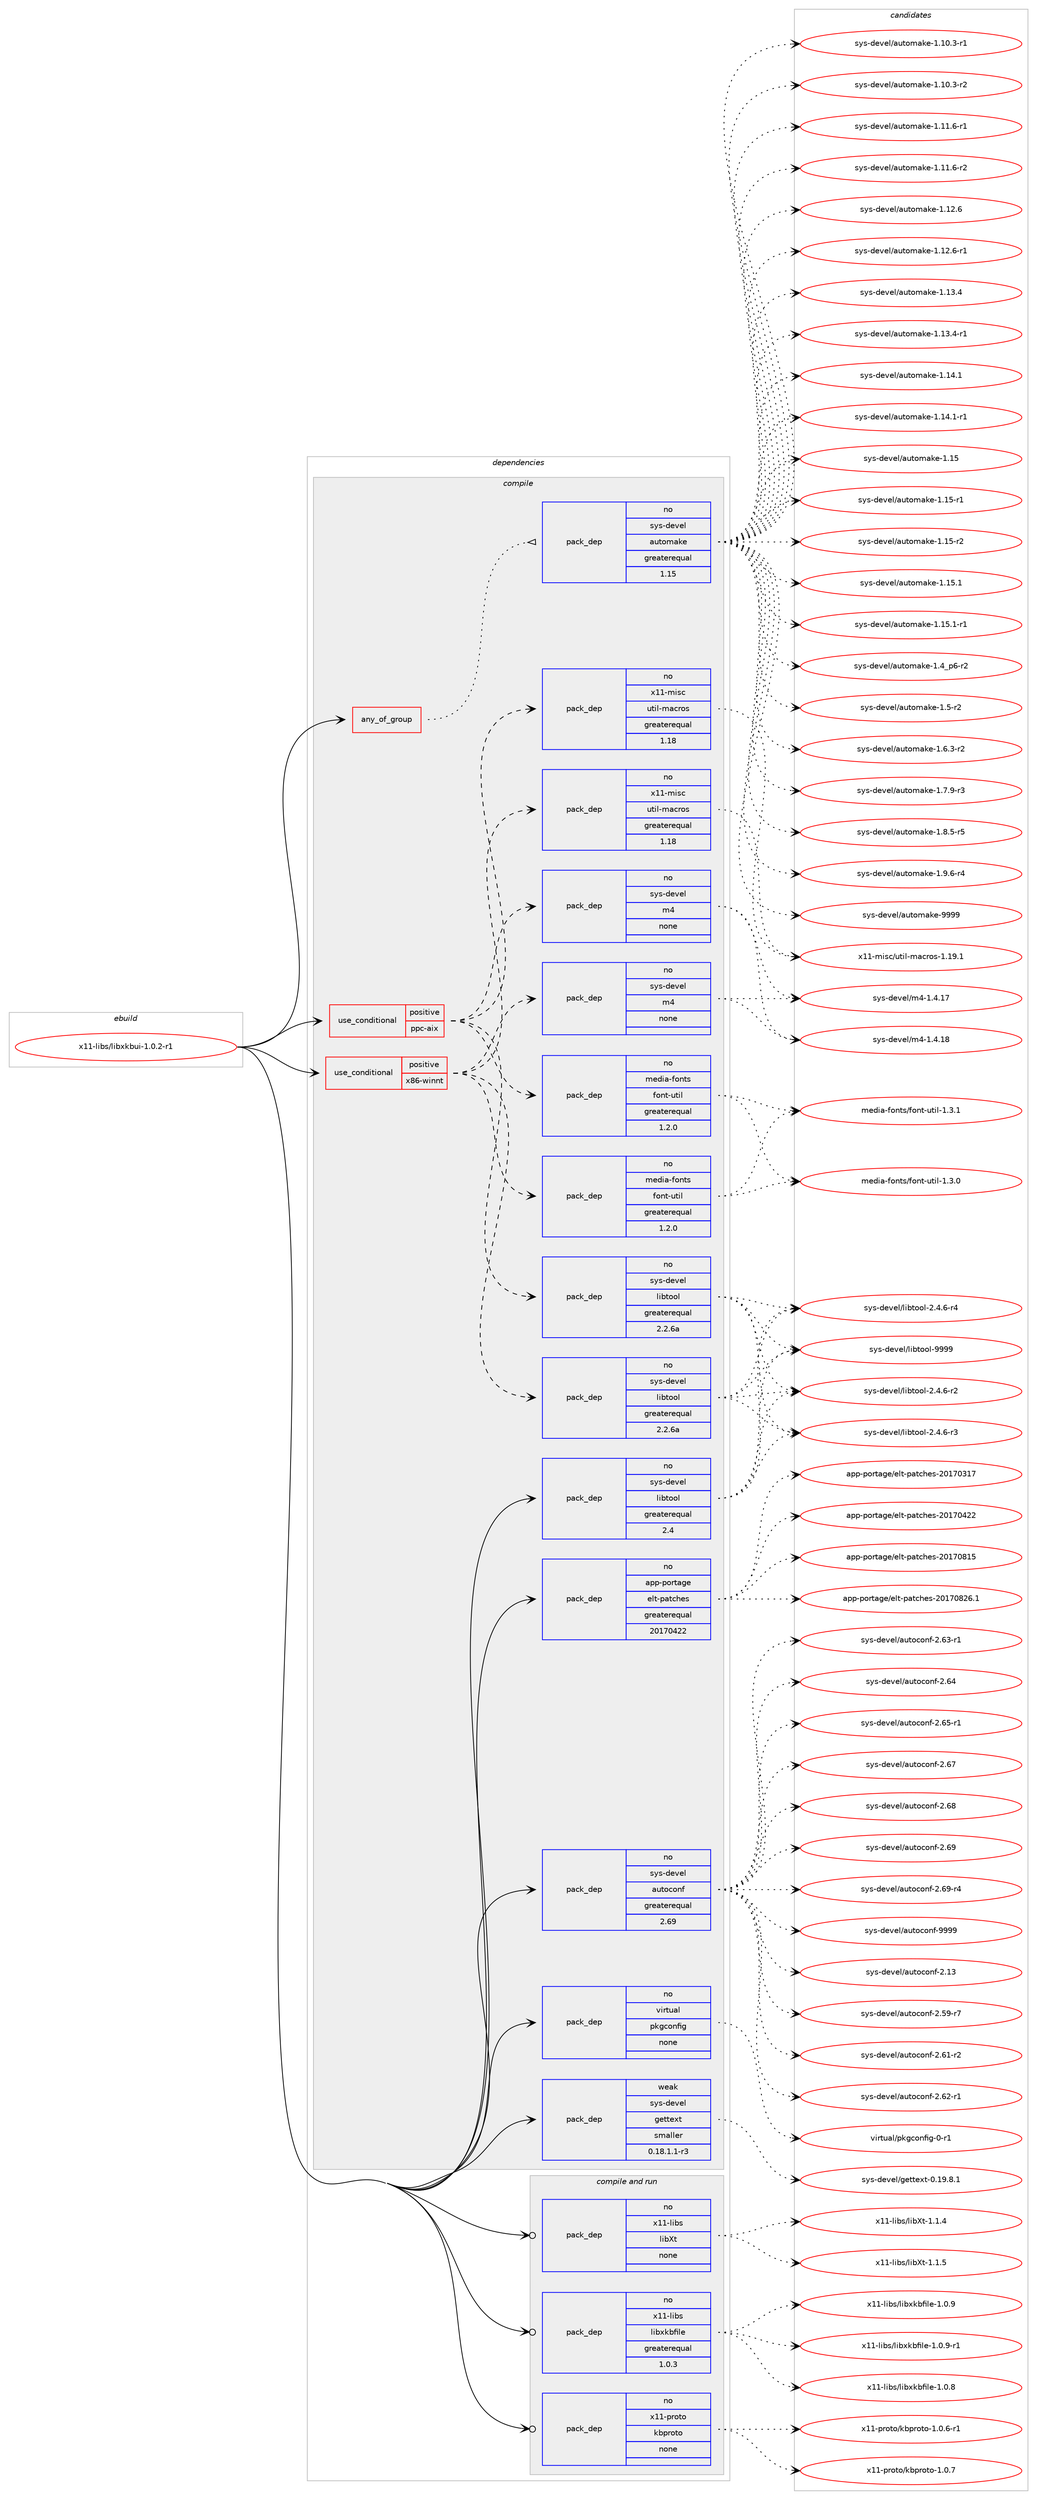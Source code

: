 digraph prolog {

# *************
# Graph options
# *************

newrank=true;
concentrate=true;
compound=true;
graph [rankdir=LR,fontname=Helvetica,fontsize=10,ranksep=1.5];#, ranksep=2.5, nodesep=0.2];
edge  [arrowhead=vee];
node  [fontname=Helvetica,fontsize=10];

# **********
# The ebuild
# **********

subgraph cluster_leftcol {
color=gray;
rank=same;
label=<<i>ebuild</i>>;
id [label="x11-libs/libxkbui-1.0.2-r1", color=red, width=4, href="../x11-libs/libxkbui-1.0.2-r1.svg"];
}

# ****************
# The dependencies
# ****************

subgraph cluster_midcol {
color=gray;
label=<<i>dependencies</i>>;
subgraph cluster_compile {
fillcolor="#eeeeee";
style=filled;
label=<<i>compile</i>>;
subgraph any9390 {
dependency519991 [label=<<TABLE BORDER="0" CELLBORDER="1" CELLSPACING="0" CELLPADDING="4"><TR><TD CELLPADDING="10">any_of_group</TD></TR></TABLE>>, shape=none, color=red];subgraph pack387493 {
dependency519992 [label=<<TABLE BORDER="0" CELLBORDER="1" CELLSPACING="0" CELLPADDING="4" WIDTH="220"><TR><TD ROWSPAN="6" CELLPADDING="30">pack_dep</TD></TR><TR><TD WIDTH="110">no</TD></TR><TR><TD>sys-devel</TD></TR><TR><TD>automake</TD></TR><TR><TD>greaterequal</TD></TR><TR><TD>1.15</TD></TR></TABLE>>, shape=none, color=blue];
}
dependency519991:e -> dependency519992:w [weight=20,style="dotted",arrowhead="oinv"];
}
id:e -> dependency519991:w [weight=20,style="solid",arrowhead="vee"];
subgraph cond122765 {
dependency519993 [label=<<TABLE BORDER="0" CELLBORDER="1" CELLSPACING="0" CELLPADDING="4"><TR><TD ROWSPAN="3" CELLPADDING="10">use_conditional</TD></TR><TR><TD>positive</TD></TR><TR><TD>ppc-aix</TD></TR></TABLE>>, shape=none, color=red];
subgraph pack387494 {
dependency519994 [label=<<TABLE BORDER="0" CELLBORDER="1" CELLSPACING="0" CELLPADDING="4" WIDTH="220"><TR><TD ROWSPAN="6" CELLPADDING="30">pack_dep</TD></TR><TR><TD WIDTH="110">no</TD></TR><TR><TD>sys-devel</TD></TR><TR><TD>libtool</TD></TR><TR><TD>greaterequal</TD></TR><TR><TD>2.2.6a</TD></TR></TABLE>>, shape=none, color=blue];
}
dependency519993:e -> dependency519994:w [weight=20,style="dashed",arrowhead="vee"];
subgraph pack387495 {
dependency519995 [label=<<TABLE BORDER="0" CELLBORDER="1" CELLSPACING="0" CELLPADDING="4" WIDTH="220"><TR><TD ROWSPAN="6" CELLPADDING="30">pack_dep</TD></TR><TR><TD WIDTH="110">no</TD></TR><TR><TD>sys-devel</TD></TR><TR><TD>m4</TD></TR><TR><TD>none</TD></TR><TR><TD></TD></TR></TABLE>>, shape=none, color=blue];
}
dependency519993:e -> dependency519995:w [weight=20,style="dashed",arrowhead="vee"];
subgraph pack387496 {
dependency519996 [label=<<TABLE BORDER="0" CELLBORDER="1" CELLSPACING="0" CELLPADDING="4" WIDTH="220"><TR><TD ROWSPAN="6" CELLPADDING="30">pack_dep</TD></TR><TR><TD WIDTH="110">no</TD></TR><TR><TD>x11-misc</TD></TR><TR><TD>util-macros</TD></TR><TR><TD>greaterequal</TD></TR><TR><TD>1.18</TD></TR></TABLE>>, shape=none, color=blue];
}
dependency519993:e -> dependency519996:w [weight=20,style="dashed",arrowhead="vee"];
subgraph pack387497 {
dependency519997 [label=<<TABLE BORDER="0" CELLBORDER="1" CELLSPACING="0" CELLPADDING="4" WIDTH="220"><TR><TD ROWSPAN="6" CELLPADDING="30">pack_dep</TD></TR><TR><TD WIDTH="110">no</TD></TR><TR><TD>media-fonts</TD></TR><TR><TD>font-util</TD></TR><TR><TD>greaterequal</TD></TR><TR><TD>1.2.0</TD></TR></TABLE>>, shape=none, color=blue];
}
dependency519993:e -> dependency519997:w [weight=20,style="dashed",arrowhead="vee"];
}
id:e -> dependency519993:w [weight=20,style="solid",arrowhead="vee"];
subgraph cond122766 {
dependency519998 [label=<<TABLE BORDER="0" CELLBORDER="1" CELLSPACING="0" CELLPADDING="4"><TR><TD ROWSPAN="3" CELLPADDING="10">use_conditional</TD></TR><TR><TD>positive</TD></TR><TR><TD>x86-winnt</TD></TR></TABLE>>, shape=none, color=red];
subgraph pack387498 {
dependency519999 [label=<<TABLE BORDER="0" CELLBORDER="1" CELLSPACING="0" CELLPADDING="4" WIDTH="220"><TR><TD ROWSPAN="6" CELLPADDING="30">pack_dep</TD></TR><TR><TD WIDTH="110">no</TD></TR><TR><TD>sys-devel</TD></TR><TR><TD>libtool</TD></TR><TR><TD>greaterequal</TD></TR><TR><TD>2.2.6a</TD></TR></TABLE>>, shape=none, color=blue];
}
dependency519998:e -> dependency519999:w [weight=20,style="dashed",arrowhead="vee"];
subgraph pack387499 {
dependency520000 [label=<<TABLE BORDER="0" CELLBORDER="1" CELLSPACING="0" CELLPADDING="4" WIDTH="220"><TR><TD ROWSPAN="6" CELLPADDING="30">pack_dep</TD></TR><TR><TD WIDTH="110">no</TD></TR><TR><TD>sys-devel</TD></TR><TR><TD>m4</TD></TR><TR><TD>none</TD></TR><TR><TD></TD></TR></TABLE>>, shape=none, color=blue];
}
dependency519998:e -> dependency520000:w [weight=20,style="dashed",arrowhead="vee"];
subgraph pack387500 {
dependency520001 [label=<<TABLE BORDER="0" CELLBORDER="1" CELLSPACING="0" CELLPADDING="4" WIDTH="220"><TR><TD ROWSPAN="6" CELLPADDING="30">pack_dep</TD></TR><TR><TD WIDTH="110">no</TD></TR><TR><TD>x11-misc</TD></TR><TR><TD>util-macros</TD></TR><TR><TD>greaterequal</TD></TR><TR><TD>1.18</TD></TR></TABLE>>, shape=none, color=blue];
}
dependency519998:e -> dependency520001:w [weight=20,style="dashed",arrowhead="vee"];
subgraph pack387501 {
dependency520002 [label=<<TABLE BORDER="0" CELLBORDER="1" CELLSPACING="0" CELLPADDING="4" WIDTH="220"><TR><TD ROWSPAN="6" CELLPADDING="30">pack_dep</TD></TR><TR><TD WIDTH="110">no</TD></TR><TR><TD>media-fonts</TD></TR><TR><TD>font-util</TD></TR><TR><TD>greaterequal</TD></TR><TR><TD>1.2.0</TD></TR></TABLE>>, shape=none, color=blue];
}
dependency519998:e -> dependency520002:w [weight=20,style="dashed",arrowhead="vee"];
}
id:e -> dependency519998:w [weight=20,style="solid",arrowhead="vee"];
subgraph pack387502 {
dependency520003 [label=<<TABLE BORDER="0" CELLBORDER="1" CELLSPACING="0" CELLPADDING="4" WIDTH="220"><TR><TD ROWSPAN="6" CELLPADDING="30">pack_dep</TD></TR><TR><TD WIDTH="110">no</TD></TR><TR><TD>app-portage</TD></TR><TR><TD>elt-patches</TD></TR><TR><TD>greaterequal</TD></TR><TR><TD>20170422</TD></TR></TABLE>>, shape=none, color=blue];
}
id:e -> dependency520003:w [weight=20,style="solid",arrowhead="vee"];
subgraph pack387503 {
dependency520004 [label=<<TABLE BORDER="0" CELLBORDER="1" CELLSPACING="0" CELLPADDING="4" WIDTH="220"><TR><TD ROWSPAN="6" CELLPADDING="30">pack_dep</TD></TR><TR><TD WIDTH="110">no</TD></TR><TR><TD>sys-devel</TD></TR><TR><TD>autoconf</TD></TR><TR><TD>greaterequal</TD></TR><TR><TD>2.69</TD></TR></TABLE>>, shape=none, color=blue];
}
id:e -> dependency520004:w [weight=20,style="solid",arrowhead="vee"];
subgraph pack387504 {
dependency520005 [label=<<TABLE BORDER="0" CELLBORDER="1" CELLSPACING="0" CELLPADDING="4" WIDTH="220"><TR><TD ROWSPAN="6" CELLPADDING="30">pack_dep</TD></TR><TR><TD WIDTH="110">no</TD></TR><TR><TD>sys-devel</TD></TR><TR><TD>libtool</TD></TR><TR><TD>greaterequal</TD></TR><TR><TD>2.4</TD></TR></TABLE>>, shape=none, color=blue];
}
id:e -> dependency520005:w [weight=20,style="solid",arrowhead="vee"];
subgraph pack387505 {
dependency520006 [label=<<TABLE BORDER="0" CELLBORDER="1" CELLSPACING="0" CELLPADDING="4" WIDTH="220"><TR><TD ROWSPAN="6" CELLPADDING="30">pack_dep</TD></TR><TR><TD WIDTH="110">no</TD></TR><TR><TD>virtual</TD></TR><TR><TD>pkgconfig</TD></TR><TR><TD>none</TD></TR><TR><TD></TD></TR></TABLE>>, shape=none, color=blue];
}
id:e -> dependency520006:w [weight=20,style="solid",arrowhead="vee"];
subgraph pack387506 {
dependency520007 [label=<<TABLE BORDER="0" CELLBORDER="1" CELLSPACING="0" CELLPADDING="4" WIDTH="220"><TR><TD ROWSPAN="6" CELLPADDING="30">pack_dep</TD></TR><TR><TD WIDTH="110">weak</TD></TR><TR><TD>sys-devel</TD></TR><TR><TD>gettext</TD></TR><TR><TD>smaller</TD></TR><TR><TD>0.18.1.1-r3</TD></TR></TABLE>>, shape=none, color=blue];
}
id:e -> dependency520007:w [weight=20,style="solid",arrowhead="vee"];
}
subgraph cluster_compileandrun {
fillcolor="#eeeeee";
style=filled;
label=<<i>compile and run</i>>;
subgraph pack387507 {
dependency520008 [label=<<TABLE BORDER="0" CELLBORDER="1" CELLSPACING="0" CELLPADDING="4" WIDTH="220"><TR><TD ROWSPAN="6" CELLPADDING="30">pack_dep</TD></TR><TR><TD WIDTH="110">no</TD></TR><TR><TD>x11-libs</TD></TR><TR><TD>libXt</TD></TR><TR><TD>none</TD></TR><TR><TD></TD></TR></TABLE>>, shape=none, color=blue];
}
id:e -> dependency520008:w [weight=20,style="solid",arrowhead="odotvee"];
subgraph pack387508 {
dependency520009 [label=<<TABLE BORDER="0" CELLBORDER="1" CELLSPACING="0" CELLPADDING="4" WIDTH="220"><TR><TD ROWSPAN="6" CELLPADDING="30">pack_dep</TD></TR><TR><TD WIDTH="110">no</TD></TR><TR><TD>x11-libs</TD></TR><TR><TD>libxkbfile</TD></TR><TR><TD>greaterequal</TD></TR><TR><TD>1.0.3</TD></TR></TABLE>>, shape=none, color=blue];
}
id:e -> dependency520009:w [weight=20,style="solid",arrowhead="odotvee"];
subgraph pack387509 {
dependency520010 [label=<<TABLE BORDER="0" CELLBORDER="1" CELLSPACING="0" CELLPADDING="4" WIDTH="220"><TR><TD ROWSPAN="6" CELLPADDING="30">pack_dep</TD></TR><TR><TD WIDTH="110">no</TD></TR><TR><TD>x11-proto</TD></TR><TR><TD>kbproto</TD></TR><TR><TD>none</TD></TR><TR><TD></TD></TR></TABLE>>, shape=none, color=blue];
}
id:e -> dependency520010:w [weight=20,style="solid",arrowhead="odotvee"];
}
subgraph cluster_run {
fillcolor="#eeeeee";
style=filled;
label=<<i>run</i>>;
}
}

# **************
# The candidates
# **************

subgraph cluster_choices {
rank=same;
color=gray;
label=<<i>candidates</i>>;

subgraph choice387493 {
color=black;
nodesep=1;
choice11512111545100101118101108479711711611110997107101454946494846514511449 [label="sys-devel/automake-1.10.3-r1", color=red, width=4,href="../sys-devel/automake-1.10.3-r1.svg"];
choice11512111545100101118101108479711711611110997107101454946494846514511450 [label="sys-devel/automake-1.10.3-r2", color=red, width=4,href="../sys-devel/automake-1.10.3-r2.svg"];
choice11512111545100101118101108479711711611110997107101454946494946544511449 [label="sys-devel/automake-1.11.6-r1", color=red, width=4,href="../sys-devel/automake-1.11.6-r1.svg"];
choice11512111545100101118101108479711711611110997107101454946494946544511450 [label="sys-devel/automake-1.11.6-r2", color=red, width=4,href="../sys-devel/automake-1.11.6-r2.svg"];
choice1151211154510010111810110847971171161111099710710145494649504654 [label="sys-devel/automake-1.12.6", color=red, width=4,href="../sys-devel/automake-1.12.6.svg"];
choice11512111545100101118101108479711711611110997107101454946495046544511449 [label="sys-devel/automake-1.12.6-r1", color=red, width=4,href="../sys-devel/automake-1.12.6-r1.svg"];
choice1151211154510010111810110847971171161111099710710145494649514652 [label="sys-devel/automake-1.13.4", color=red, width=4,href="../sys-devel/automake-1.13.4.svg"];
choice11512111545100101118101108479711711611110997107101454946495146524511449 [label="sys-devel/automake-1.13.4-r1", color=red, width=4,href="../sys-devel/automake-1.13.4-r1.svg"];
choice1151211154510010111810110847971171161111099710710145494649524649 [label="sys-devel/automake-1.14.1", color=red, width=4,href="../sys-devel/automake-1.14.1.svg"];
choice11512111545100101118101108479711711611110997107101454946495246494511449 [label="sys-devel/automake-1.14.1-r1", color=red, width=4,href="../sys-devel/automake-1.14.1-r1.svg"];
choice115121115451001011181011084797117116111109971071014549464953 [label="sys-devel/automake-1.15", color=red, width=4,href="../sys-devel/automake-1.15.svg"];
choice1151211154510010111810110847971171161111099710710145494649534511449 [label="sys-devel/automake-1.15-r1", color=red, width=4,href="../sys-devel/automake-1.15-r1.svg"];
choice1151211154510010111810110847971171161111099710710145494649534511450 [label="sys-devel/automake-1.15-r2", color=red, width=4,href="../sys-devel/automake-1.15-r2.svg"];
choice1151211154510010111810110847971171161111099710710145494649534649 [label="sys-devel/automake-1.15.1", color=red, width=4,href="../sys-devel/automake-1.15.1.svg"];
choice11512111545100101118101108479711711611110997107101454946495346494511449 [label="sys-devel/automake-1.15.1-r1", color=red, width=4,href="../sys-devel/automake-1.15.1-r1.svg"];
choice115121115451001011181011084797117116111109971071014549465295112544511450 [label="sys-devel/automake-1.4_p6-r2", color=red, width=4,href="../sys-devel/automake-1.4_p6-r2.svg"];
choice11512111545100101118101108479711711611110997107101454946534511450 [label="sys-devel/automake-1.5-r2", color=red, width=4,href="../sys-devel/automake-1.5-r2.svg"];
choice115121115451001011181011084797117116111109971071014549465446514511450 [label="sys-devel/automake-1.6.3-r2", color=red, width=4,href="../sys-devel/automake-1.6.3-r2.svg"];
choice115121115451001011181011084797117116111109971071014549465546574511451 [label="sys-devel/automake-1.7.9-r3", color=red, width=4,href="../sys-devel/automake-1.7.9-r3.svg"];
choice115121115451001011181011084797117116111109971071014549465646534511453 [label="sys-devel/automake-1.8.5-r5", color=red, width=4,href="../sys-devel/automake-1.8.5-r5.svg"];
choice115121115451001011181011084797117116111109971071014549465746544511452 [label="sys-devel/automake-1.9.6-r4", color=red, width=4,href="../sys-devel/automake-1.9.6-r4.svg"];
choice115121115451001011181011084797117116111109971071014557575757 [label="sys-devel/automake-9999", color=red, width=4,href="../sys-devel/automake-9999.svg"];
dependency519992:e -> choice11512111545100101118101108479711711611110997107101454946494846514511449:w [style=dotted,weight="100"];
dependency519992:e -> choice11512111545100101118101108479711711611110997107101454946494846514511450:w [style=dotted,weight="100"];
dependency519992:e -> choice11512111545100101118101108479711711611110997107101454946494946544511449:w [style=dotted,weight="100"];
dependency519992:e -> choice11512111545100101118101108479711711611110997107101454946494946544511450:w [style=dotted,weight="100"];
dependency519992:e -> choice1151211154510010111810110847971171161111099710710145494649504654:w [style=dotted,weight="100"];
dependency519992:e -> choice11512111545100101118101108479711711611110997107101454946495046544511449:w [style=dotted,weight="100"];
dependency519992:e -> choice1151211154510010111810110847971171161111099710710145494649514652:w [style=dotted,weight="100"];
dependency519992:e -> choice11512111545100101118101108479711711611110997107101454946495146524511449:w [style=dotted,weight="100"];
dependency519992:e -> choice1151211154510010111810110847971171161111099710710145494649524649:w [style=dotted,weight="100"];
dependency519992:e -> choice11512111545100101118101108479711711611110997107101454946495246494511449:w [style=dotted,weight="100"];
dependency519992:e -> choice115121115451001011181011084797117116111109971071014549464953:w [style=dotted,weight="100"];
dependency519992:e -> choice1151211154510010111810110847971171161111099710710145494649534511449:w [style=dotted,weight="100"];
dependency519992:e -> choice1151211154510010111810110847971171161111099710710145494649534511450:w [style=dotted,weight="100"];
dependency519992:e -> choice1151211154510010111810110847971171161111099710710145494649534649:w [style=dotted,weight="100"];
dependency519992:e -> choice11512111545100101118101108479711711611110997107101454946495346494511449:w [style=dotted,weight="100"];
dependency519992:e -> choice115121115451001011181011084797117116111109971071014549465295112544511450:w [style=dotted,weight="100"];
dependency519992:e -> choice11512111545100101118101108479711711611110997107101454946534511450:w [style=dotted,weight="100"];
dependency519992:e -> choice115121115451001011181011084797117116111109971071014549465446514511450:w [style=dotted,weight="100"];
dependency519992:e -> choice115121115451001011181011084797117116111109971071014549465546574511451:w [style=dotted,weight="100"];
dependency519992:e -> choice115121115451001011181011084797117116111109971071014549465646534511453:w [style=dotted,weight="100"];
dependency519992:e -> choice115121115451001011181011084797117116111109971071014549465746544511452:w [style=dotted,weight="100"];
dependency519992:e -> choice115121115451001011181011084797117116111109971071014557575757:w [style=dotted,weight="100"];
}
subgraph choice387494 {
color=black;
nodesep=1;
choice1151211154510010111810110847108105981161111111084550465246544511450 [label="sys-devel/libtool-2.4.6-r2", color=red, width=4,href="../sys-devel/libtool-2.4.6-r2.svg"];
choice1151211154510010111810110847108105981161111111084550465246544511451 [label="sys-devel/libtool-2.4.6-r3", color=red, width=4,href="../sys-devel/libtool-2.4.6-r3.svg"];
choice1151211154510010111810110847108105981161111111084550465246544511452 [label="sys-devel/libtool-2.4.6-r4", color=red, width=4,href="../sys-devel/libtool-2.4.6-r4.svg"];
choice1151211154510010111810110847108105981161111111084557575757 [label="sys-devel/libtool-9999", color=red, width=4,href="../sys-devel/libtool-9999.svg"];
dependency519994:e -> choice1151211154510010111810110847108105981161111111084550465246544511450:w [style=dotted,weight="100"];
dependency519994:e -> choice1151211154510010111810110847108105981161111111084550465246544511451:w [style=dotted,weight="100"];
dependency519994:e -> choice1151211154510010111810110847108105981161111111084550465246544511452:w [style=dotted,weight="100"];
dependency519994:e -> choice1151211154510010111810110847108105981161111111084557575757:w [style=dotted,weight="100"];
}
subgraph choice387495 {
color=black;
nodesep=1;
choice11512111545100101118101108471095245494652464955 [label="sys-devel/m4-1.4.17", color=red, width=4,href="../sys-devel/m4-1.4.17.svg"];
choice11512111545100101118101108471095245494652464956 [label="sys-devel/m4-1.4.18", color=red, width=4,href="../sys-devel/m4-1.4.18.svg"];
dependency519995:e -> choice11512111545100101118101108471095245494652464955:w [style=dotted,weight="100"];
dependency519995:e -> choice11512111545100101118101108471095245494652464956:w [style=dotted,weight="100"];
}
subgraph choice387496 {
color=black;
nodesep=1;
choice120494945109105115994711711610510845109979911411111545494649574649 [label="x11-misc/util-macros-1.19.1", color=red, width=4,href="../x11-misc/util-macros-1.19.1.svg"];
dependency519996:e -> choice120494945109105115994711711610510845109979911411111545494649574649:w [style=dotted,weight="100"];
}
subgraph choice387497 {
color=black;
nodesep=1;
choice10910110010597451021111101161154710211111011645117116105108454946514648 [label="media-fonts/font-util-1.3.0", color=red, width=4,href="../media-fonts/font-util-1.3.0.svg"];
choice10910110010597451021111101161154710211111011645117116105108454946514649 [label="media-fonts/font-util-1.3.1", color=red, width=4,href="../media-fonts/font-util-1.3.1.svg"];
dependency519997:e -> choice10910110010597451021111101161154710211111011645117116105108454946514648:w [style=dotted,weight="100"];
dependency519997:e -> choice10910110010597451021111101161154710211111011645117116105108454946514649:w [style=dotted,weight="100"];
}
subgraph choice387498 {
color=black;
nodesep=1;
choice1151211154510010111810110847108105981161111111084550465246544511450 [label="sys-devel/libtool-2.4.6-r2", color=red, width=4,href="../sys-devel/libtool-2.4.6-r2.svg"];
choice1151211154510010111810110847108105981161111111084550465246544511451 [label="sys-devel/libtool-2.4.6-r3", color=red, width=4,href="../sys-devel/libtool-2.4.6-r3.svg"];
choice1151211154510010111810110847108105981161111111084550465246544511452 [label="sys-devel/libtool-2.4.6-r4", color=red, width=4,href="../sys-devel/libtool-2.4.6-r4.svg"];
choice1151211154510010111810110847108105981161111111084557575757 [label="sys-devel/libtool-9999", color=red, width=4,href="../sys-devel/libtool-9999.svg"];
dependency519999:e -> choice1151211154510010111810110847108105981161111111084550465246544511450:w [style=dotted,weight="100"];
dependency519999:e -> choice1151211154510010111810110847108105981161111111084550465246544511451:w [style=dotted,weight="100"];
dependency519999:e -> choice1151211154510010111810110847108105981161111111084550465246544511452:w [style=dotted,weight="100"];
dependency519999:e -> choice1151211154510010111810110847108105981161111111084557575757:w [style=dotted,weight="100"];
}
subgraph choice387499 {
color=black;
nodesep=1;
choice11512111545100101118101108471095245494652464955 [label="sys-devel/m4-1.4.17", color=red, width=4,href="../sys-devel/m4-1.4.17.svg"];
choice11512111545100101118101108471095245494652464956 [label="sys-devel/m4-1.4.18", color=red, width=4,href="../sys-devel/m4-1.4.18.svg"];
dependency520000:e -> choice11512111545100101118101108471095245494652464955:w [style=dotted,weight="100"];
dependency520000:e -> choice11512111545100101118101108471095245494652464956:w [style=dotted,weight="100"];
}
subgraph choice387500 {
color=black;
nodesep=1;
choice120494945109105115994711711610510845109979911411111545494649574649 [label="x11-misc/util-macros-1.19.1", color=red, width=4,href="../x11-misc/util-macros-1.19.1.svg"];
dependency520001:e -> choice120494945109105115994711711610510845109979911411111545494649574649:w [style=dotted,weight="100"];
}
subgraph choice387501 {
color=black;
nodesep=1;
choice10910110010597451021111101161154710211111011645117116105108454946514648 [label="media-fonts/font-util-1.3.0", color=red, width=4,href="../media-fonts/font-util-1.3.0.svg"];
choice10910110010597451021111101161154710211111011645117116105108454946514649 [label="media-fonts/font-util-1.3.1", color=red, width=4,href="../media-fonts/font-util-1.3.1.svg"];
dependency520002:e -> choice10910110010597451021111101161154710211111011645117116105108454946514648:w [style=dotted,weight="100"];
dependency520002:e -> choice10910110010597451021111101161154710211111011645117116105108454946514649:w [style=dotted,weight="100"];
}
subgraph choice387502 {
color=black;
nodesep=1;
choice97112112451121111141169710310147101108116451129711699104101115455048495548514955 [label="app-portage/elt-patches-20170317", color=red, width=4,href="../app-portage/elt-patches-20170317.svg"];
choice97112112451121111141169710310147101108116451129711699104101115455048495548525050 [label="app-portage/elt-patches-20170422", color=red, width=4,href="../app-portage/elt-patches-20170422.svg"];
choice97112112451121111141169710310147101108116451129711699104101115455048495548564953 [label="app-portage/elt-patches-20170815", color=red, width=4,href="../app-portage/elt-patches-20170815.svg"];
choice971121124511211111411697103101471011081164511297116991041011154550484955485650544649 [label="app-portage/elt-patches-20170826.1", color=red, width=4,href="../app-portage/elt-patches-20170826.1.svg"];
dependency520003:e -> choice97112112451121111141169710310147101108116451129711699104101115455048495548514955:w [style=dotted,weight="100"];
dependency520003:e -> choice97112112451121111141169710310147101108116451129711699104101115455048495548525050:w [style=dotted,weight="100"];
dependency520003:e -> choice97112112451121111141169710310147101108116451129711699104101115455048495548564953:w [style=dotted,weight="100"];
dependency520003:e -> choice971121124511211111411697103101471011081164511297116991041011154550484955485650544649:w [style=dotted,weight="100"];
}
subgraph choice387503 {
color=black;
nodesep=1;
choice115121115451001011181011084797117116111991111101024550464951 [label="sys-devel/autoconf-2.13", color=red, width=4,href="../sys-devel/autoconf-2.13.svg"];
choice1151211154510010111810110847971171161119911111010245504653574511455 [label="sys-devel/autoconf-2.59-r7", color=red, width=4,href="../sys-devel/autoconf-2.59-r7.svg"];
choice1151211154510010111810110847971171161119911111010245504654494511450 [label="sys-devel/autoconf-2.61-r2", color=red, width=4,href="../sys-devel/autoconf-2.61-r2.svg"];
choice1151211154510010111810110847971171161119911111010245504654504511449 [label="sys-devel/autoconf-2.62-r1", color=red, width=4,href="../sys-devel/autoconf-2.62-r1.svg"];
choice1151211154510010111810110847971171161119911111010245504654514511449 [label="sys-devel/autoconf-2.63-r1", color=red, width=4,href="../sys-devel/autoconf-2.63-r1.svg"];
choice115121115451001011181011084797117116111991111101024550465452 [label="sys-devel/autoconf-2.64", color=red, width=4,href="../sys-devel/autoconf-2.64.svg"];
choice1151211154510010111810110847971171161119911111010245504654534511449 [label="sys-devel/autoconf-2.65-r1", color=red, width=4,href="../sys-devel/autoconf-2.65-r1.svg"];
choice115121115451001011181011084797117116111991111101024550465455 [label="sys-devel/autoconf-2.67", color=red, width=4,href="../sys-devel/autoconf-2.67.svg"];
choice115121115451001011181011084797117116111991111101024550465456 [label="sys-devel/autoconf-2.68", color=red, width=4,href="../sys-devel/autoconf-2.68.svg"];
choice115121115451001011181011084797117116111991111101024550465457 [label="sys-devel/autoconf-2.69", color=red, width=4,href="../sys-devel/autoconf-2.69.svg"];
choice1151211154510010111810110847971171161119911111010245504654574511452 [label="sys-devel/autoconf-2.69-r4", color=red, width=4,href="../sys-devel/autoconf-2.69-r4.svg"];
choice115121115451001011181011084797117116111991111101024557575757 [label="sys-devel/autoconf-9999", color=red, width=4,href="../sys-devel/autoconf-9999.svg"];
dependency520004:e -> choice115121115451001011181011084797117116111991111101024550464951:w [style=dotted,weight="100"];
dependency520004:e -> choice1151211154510010111810110847971171161119911111010245504653574511455:w [style=dotted,weight="100"];
dependency520004:e -> choice1151211154510010111810110847971171161119911111010245504654494511450:w [style=dotted,weight="100"];
dependency520004:e -> choice1151211154510010111810110847971171161119911111010245504654504511449:w [style=dotted,weight="100"];
dependency520004:e -> choice1151211154510010111810110847971171161119911111010245504654514511449:w [style=dotted,weight="100"];
dependency520004:e -> choice115121115451001011181011084797117116111991111101024550465452:w [style=dotted,weight="100"];
dependency520004:e -> choice1151211154510010111810110847971171161119911111010245504654534511449:w [style=dotted,weight="100"];
dependency520004:e -> choice115121115451001011181011084797117116111991111101024550465455:w [style=dotted,weight="100"];
dependency520004:e -> choice115121115451001011181011084797117116111991111101024550465456:w [style=dotted,weight="100"];
dependency520004:e -> choice115121115451001011181011084797117116111991111101024550465457:w [style=dotted,weight="100"];
dependency520004:e -> choice1151211154510010111810110847971171161119911111010245504654574511452:w [style=dotted,weight="100"];
dependency520004:e -> choice115121115451001011181011084797117116111991111101024557575757:w [style=dotted,weight="100"];
}
subgraph choice387504 {
color=black;
nodesep=1;
choice1151211154510010111810110847108105981161111111084550465246544511450 [label="sys-devel/libtool-2.4.6-r2", color=red, width=4,href="../sys-devel/libtool-2.4.6-r2.svg"];
choice1151211154510010111810110847108105981161111111084550465246544511451 [label="sys-devel/libtool-2.4.6-r3", color=red, width=4,href="../sys-devel/libtool-2.4.6-r3.svg"];
choice1151211154510010111810110847108105981161111111084550465246544511452 [label="sys-devel/libtool-2.4.6-r4", color=red, width=4,href="../sys-devel/libtool-2.4.6-r4.svg"];
choice1151211154510010111810110847108105981161111111084557575757 [label="sys-devel/libtool-9999", color=red, width=4,href="../sys-devel/libtool-9999.svg"];
dependency520005:e -> choice1151211154510010111810110847108105981161111111084550465246544511450:w [style=dotted,weight="100"];
dependency520005:e -> choice1151211154510010111810110847108105981161111111084550465246544511451:w [style=dotted,weight="100"];
dependency520005:e -> choice1151211154510010111810110847108105981161111111084550465246544511452:w [style=dotted,weight="100"];
dependency520005:e -> choice1151211154510010111810110847108105981161111111084557575757:w [style=dotted,weight="100"];
}
subgraph choice387505 {
color=black;
nodesep=1;
choice11810511411611797108471121071039911111010210510345484511449 [label="virtual/pkgconfig-0-r1", color=red, width=4,href="../virtual/pkgconfig-0-r1.svg"];
dependency520006:e -> choice11810511411611797108471121071039911111010210510345484511449:w [style=dotted,weight="100"];
}
subgraph choice387506 {
color=black;
nodesep=1;
choice1151211154510010111810110847103101116116101120116454846495746564649 [label="sys-devel/gettext-0.19.8.1", color=red, width=4,href="../sys-devel/gettext-0.19.8.1.svg"];
dependency520007:e -> choice1151211154510010111810110847103101116116101120116454846495746564649:w [style=dotted,weight="100"];
}
subgraph choice387507 {
color=black;
nodesep=1;
choice12049494510810598115471081059888116454946494652 [label="x11-libs/libXt-1.1.4", color=red, width=4,href="../x11-libs/libXt-1.1.4.svg"];
choice12049494510810598115471081059888116454946494653 [label="x11-libs/libXt-1.1.5", color=red, width=4,href="../x11-libs/libXt-1.1.5.svg"];
dependency520008:e -> choice12049494510810598115471081059888116454946494652:w [style=dotted,weight="100"];
dependency520008:e -> choice12049494510810598115471081059888116454946494653:w [style=dotted,weight="100"];
}
subgraph choice387508 {
color=black;
nodesep=1;
choice12049494510810598115471081059812010798102105108101454946484656 [label="x11-libs/libxkbfile-1.0.8", color=red, width=4,href="../x11-libs/libxkbfile-1.0.8.svg"];
choice12049494510810598115471081059812010798102105108101454946484657 [label="x11-libs/libxkbfile-1.0.9", color=red, width=4,href="../x11-libs/libxkbfile-1.0.9.svg"];
choice120494945108105981154710810598120107981021051081014549464846574511449 [label="x11-libs/libxkbfile-1.0.9-r1", color=red, width=4,href="../x11-libs/libxkbfile-1.0.9-r1.svg"];
dependency520009:e -> choice12049494510810598115471081059812010798102105108101454946484656:w [style=dotted,weight="100"];
dependency520009:e -> choice12049494510810598115471081059812010798102105108101454946484657:w [style=dotted,weight="100"];
dependency520009:e -> choice120494945108105981154710810598120107981021051081014549464846574511449:w [style=dotted,weight="100"];
}
subgraph choice387509 {
color=black;
nodesep=1;
choice12049494511211411111611147107981121141111161114549464846544511449 [label="x11-proto/kbproto-1.0.6-r1", color=red, width=4,href="../x11-proto/kbproto-1.0.6-r1.svg"];
choice1204949451121141111161114710798112114111116111454946484655 [label="x11-proto/kbproto-1.0.7", color=red, width=4,href="../x11-proto/kbproto-1.0.7.svg"];
dependency520010:e -> choice12049494511211411111611147107981121141111161114549464846544511449:w [style=dotted,weight="100"];
dependency520010:e -> choice1204949451121141111161114710798112114111116111454946484655:w [style=dotted,weight="100"];
}
}

}
